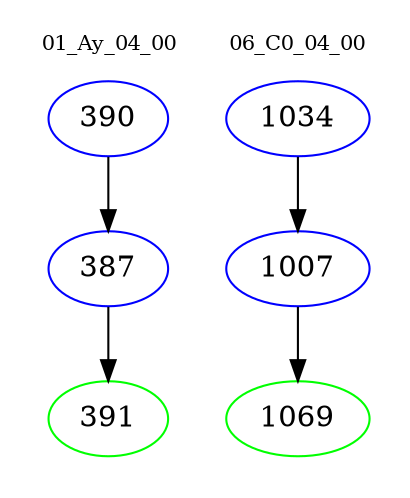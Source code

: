 digraph{
subgraph cluster_0 {
color = white
label = "01_Ay_04_00";
fontsize=10;
T0_390 [label="390", color="blue"]
T0_390 -> T0_387 [color="black"]
T0_387 [label="387", color="blue"]
T0_387 -> T0_391 [color="black"]
T0_391 [label="391", color="green"]
}
subgraph cluster_1 {
color = white
label = "06_C0_04_00";
fontsize=10;
T1_1034 [label="1034", color="blue"]
T1_1034 -> T1_1007 [color="black"]
T1_1007 [label="1007", color="blue"]
T1_1007 -> T1_1069 [color="black"]
T1_1069 [label="1069", color="green"]
}
}
